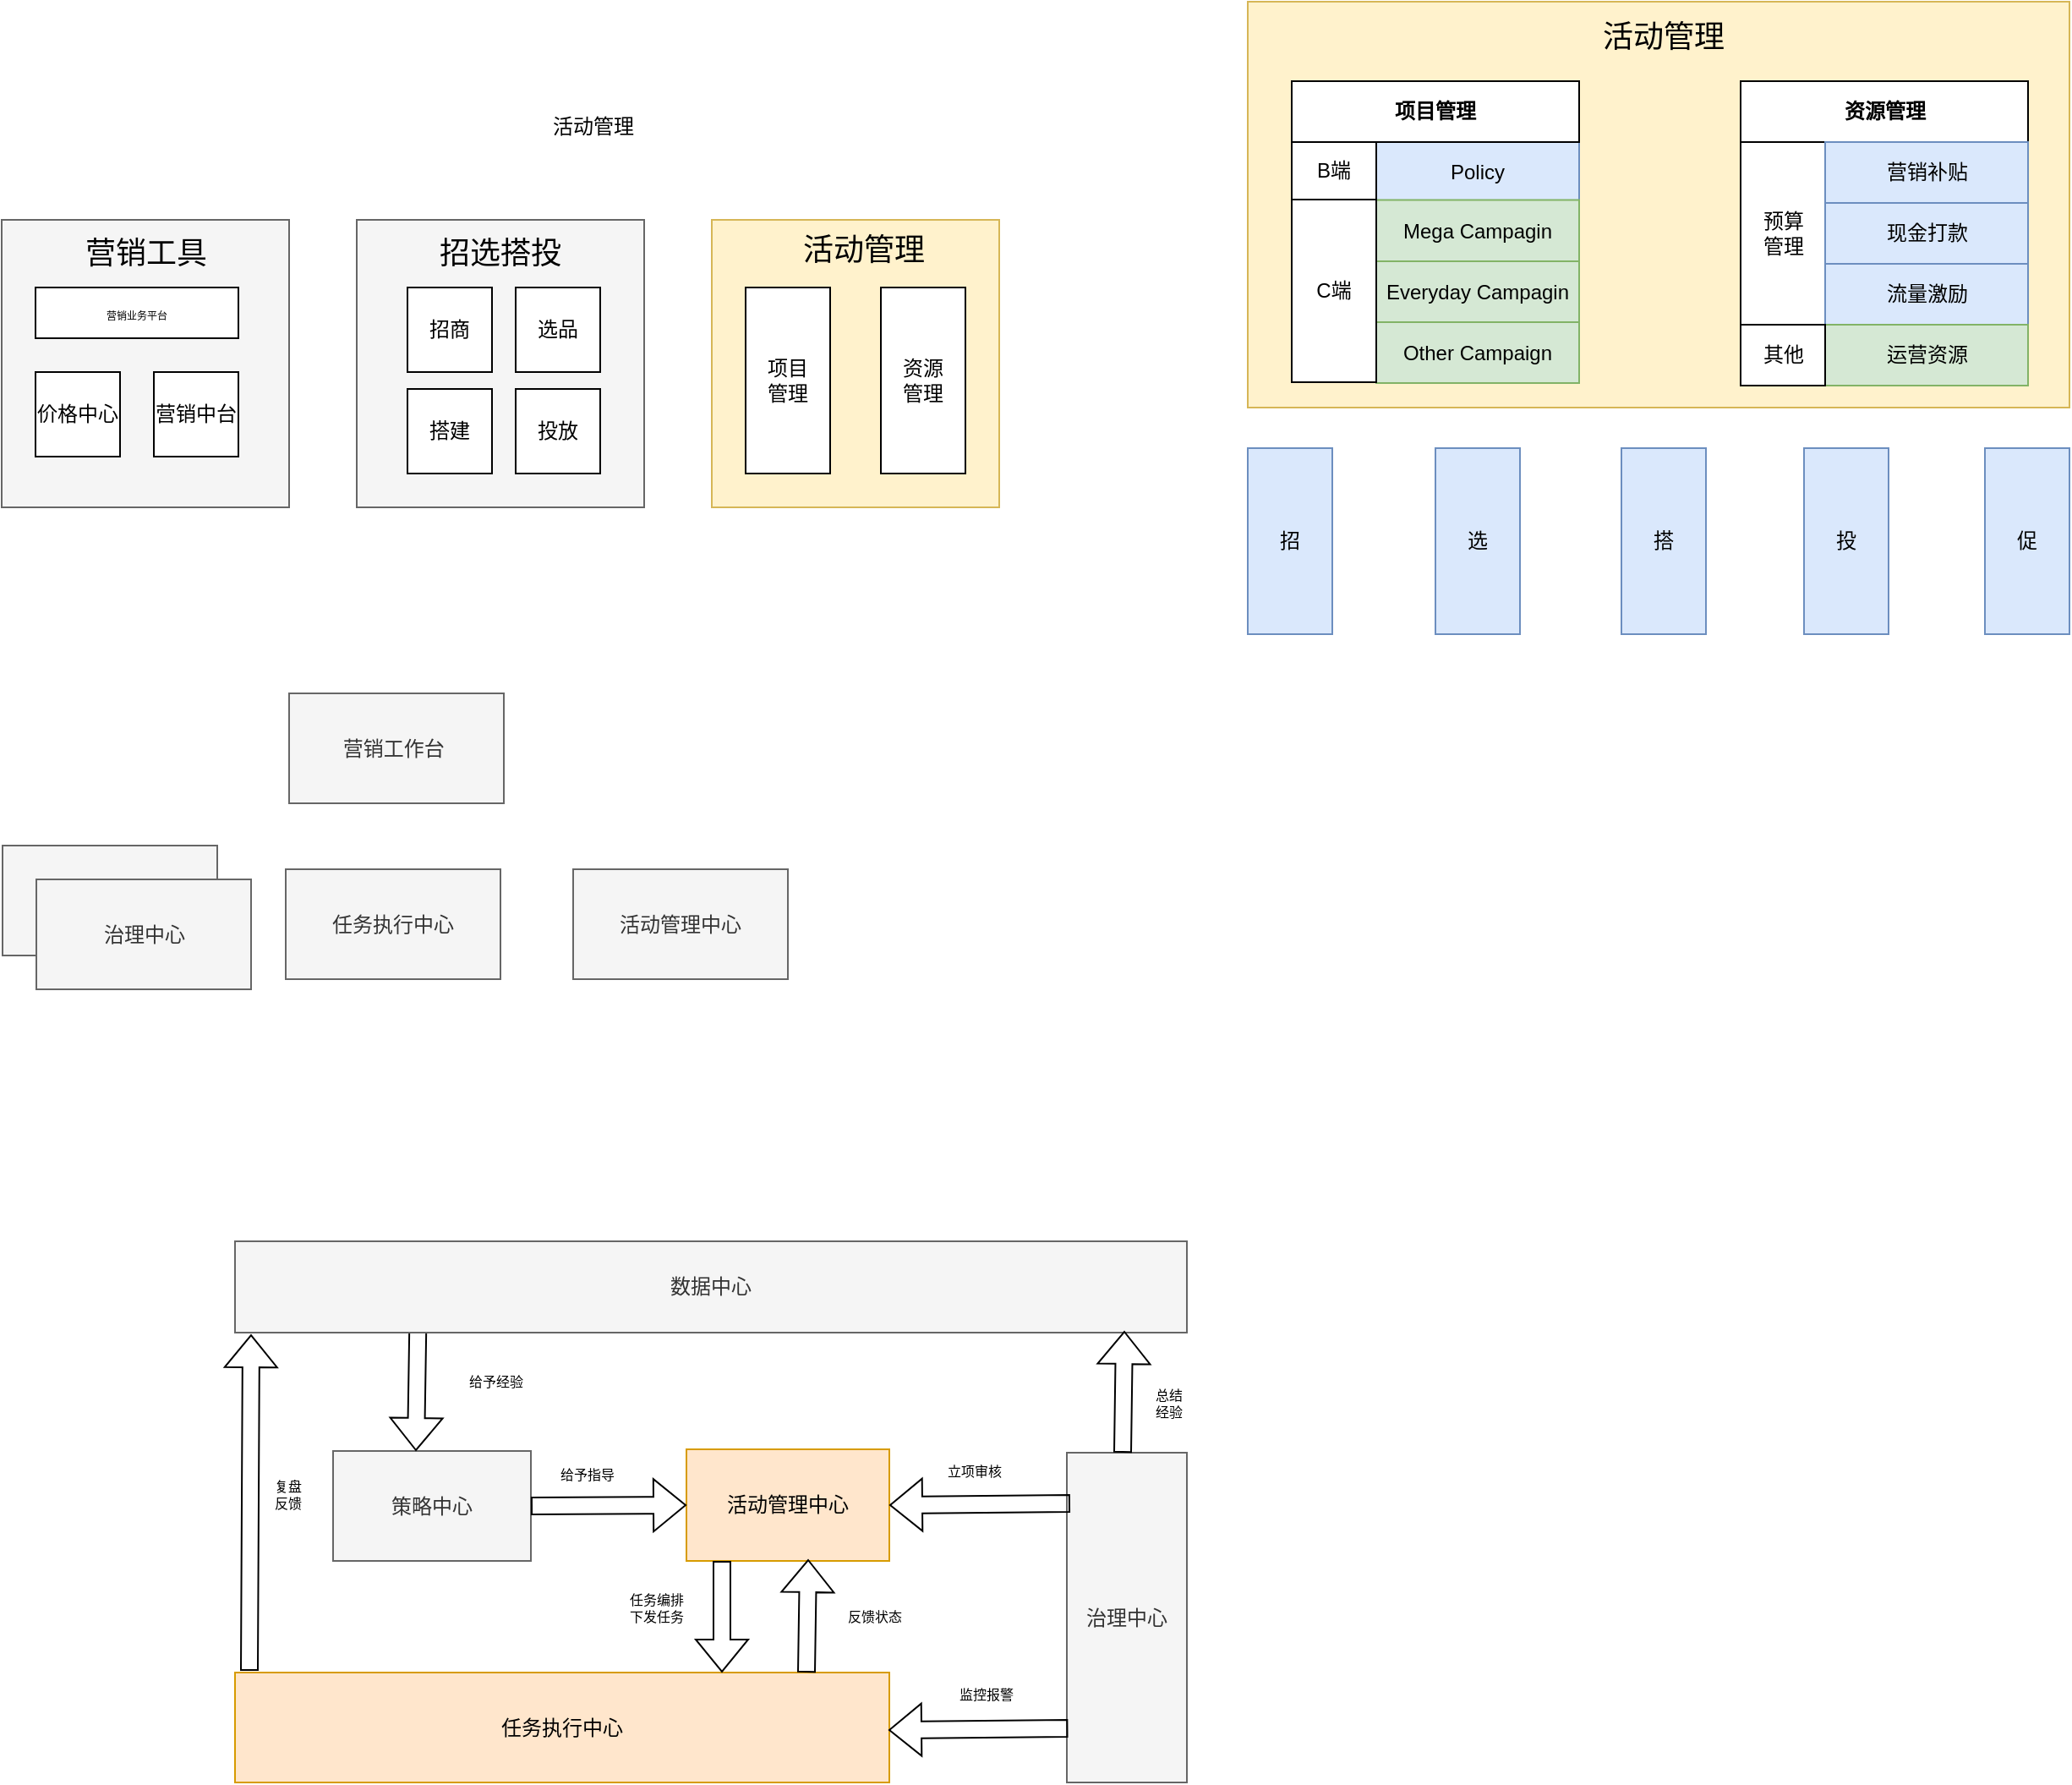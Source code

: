 <mxfile version="20.2.2" type="github"><diagram id="z_kptfTWo_rXRnX8HvSr" name="Page-1"><mxGraphModel dx="1022" dy="1764" grid="0" gridSize="10" guides="1" tooltips="1" connect="1" arrows="1" fold="1" page="1" pageScale="1" pageWidth="3300" pageHeight="4681" math="0" shadow="0"><root><mxCell id="0"/><mxCell id="1" parent="0"/><mxCell id="BfwxDj2PSmST9aKWuw-U-1" value="" style="whiteSpace=wrap;html=1;fillColor=#fff2cc;strokeColor=#d6b656;" vertex="1" parent="1"><mxGeometry x="797" y="21" width="486" height="240" as="geometry"/></mxCell><mxCell id="GDYOSG9VOTngp5VWFNq1-11" value="" style="whiteSpace=wrap;html=1;aspect=fixed;fillColor=#f5f5f5;fontColor=#333333;strokeColor=#666666;" parent="1" vertex="1"><mxGeometry x="270" y="150" width="170" height="170" as="geometry"/></mxCell><mxCell id="GDYOSG9VOTngp5VWFNq1-1" value="" style="whiteSpace=wrap;html=1;aspect=fixed;fillColor=#f5f5f5;fontColor=#333333;strokeColor=#666666;" parent="1" vertex="1"><mxGeometry x="60" y="150" width="170" height="170" as="geometry"/></mxCell><mxCell id="GDYOSG9VOTngp5VWFNq1-4" value="&lt;font style=&quot;font-size: 18px;&quot;&gt;营销工具&lt;/font&gt;" style="text;html=1;strokeColor=none;fillColor=none;align=center;verticalAlign=middle;whiteSpace=wrap;rounded=0;" parent="1" vertex="1"><mxGeometry x="102.5" y="160" width="85" height="20" as="geometry"/></mxCell><mxCell id="GDYOSG9VOTngp5VWFNq1-5" value="&lt;font style=&quot;font-size: 18px;&quot;&gt;招选搭投&lt;/font&gt;" style="text;html=1;strokeColor=none;fillColor=none;align=center;verticalAlign=middle;whiteSpace=wrap;rounded=0;" parent="1" vertex="1"><mxGeometry x="305" y="155" width="100" height="30" as="geometry"/></mxCell><mxCell id="GDYOSG9VOTngp5VWFNq1-6" value="活动管理" style="text;html=1;strokeColor=none;fillColor=none;align=center;verticalAlign=middle;whiteSpace=wrap;rounded=0;" parent="1" vertex="1"><mxGeometry x="380" y="80" width="60" height="30" as="geometry"/></mxCell><mxCell id="GDYOSG9VOTngp5VWFNq1-8" value="&lt;font style=&quot;font-size: 6px;&quot;&gt;营销业务平台&lt;/font&gt;" style="rounded=0;whiteSpace=wrap;html=1;" parent="1" vertex="1"><mxGeometry x="80" y="190" width="120" height="30" as="geometry"/></mxCell><mxCell id="GDYOSG9VOTngp5VWFNq1-9" value="价格中心" style="whiteSpace=wrap;html=1;aspect=fixed;" parent="1" vertex="1"><mxGeometry x="80" y="240" width="50" height="50" as="geometry"/></mxCell><mxCell id="GDYOSG9VOTngp5VWFNq1-10" value="营销中台" style="whiteSpace=wrap;html=1;aspect=fixed;" parent="1" vertex="1"><mxGeometry x="150" y="240" width="50" height="50" as="geometry"/></mxCell><mxCell id="GDYOSG9VOTngp5VWFNq1-12" value="招商" style="whiteSpace=wrap;html=1;aspect=fixed;" parent="1" vertex="1"><mxGeometry x="300" y="190" width="50" height="50" as="geometry"/></mxCell><mxCell id="GDYOSG9VOTngp5VWFNq1-13" value="选品" style="whiteSpace=wrap;html=1;aspect=fixed;" parent="1" vertex="1"><mxGeometry x="364" y="190" width="50" height="50" as="geometry"/></mxCell><mxCell id="GDYOSG9VOTngp5VWFNq1-14" value="搭建" style="whiteSpace=wrap;html=1;aspect=fixed;" parent="1" vertex="1"><mxGeometry x="300" y="250" width="50" height="50" as="geometry"/></mxCell><mxCell id="GDYOSG9VOTngp5VWFNq1-15" value="投放" style="whiteSpace=wrap;html=1;aspect=fixed;" parent="1" vertex="1"><mxGeometry x="364" y="250" width="50" height="50" as="geometry"/></mxCell><mxCell id="GDYOSG9VOTngp5VWFNq1-16" value="" style="whiteSpace=wrap;html=1;aspect=fixed;fillColor=#fff2cc;strokeColor=#d6b656;" parent="1" vertex="1"><mxGeometry x="480" y="150" width="170" height="170" as="geometry"/></mxCell><mxCell id="GDYOSG9VOTngp5VWFNq1-17" value="&lt;font style=&quot;font-size: 18px;&quot;&gt;活动管理&lt;/font&gt;" style="text;html=1;strokeColor=none;fillColor=none;align=center;verticalAlign=middle;whiteSpace=wrap;rounded=0;" parent="1" vertex="1"><mxGeometry x="520" y="153" width="100" height="30" as="geometry"/></mxCell><mxCell id="GDYOSG9VOTngp5VWFNq1-18" value="项目&lt;br&gt;管理&lt;br&gt;" style="whiteSpace=wrap;html=1;" parent="1" vertex="1"><mxGeometry x="500" y="190" width="50" height="110" as="geometry"/></mxCell><mxCell id="GDYOSG9VOTngp5VWFNq1-19" value="资源&lt;br&gt;管理" style="whiteSpace=wrap;html=1;" parent="1" vertex="1"><mxGeometry x="580" y="190" width="50" height="110" as="geometry"/></mxCell><mxCell id="GDYOSG9VOTngp5VWFNq1-20" value="营销工作台&amp;nbsp;&lt;span style=&quot;color: rgba(0, 0, 0, 0); font-family: monospace; font-size: 0px; text-align: start;&quot;&gt;%3CmxGraphModel%3E%3Croot%3E%3CmxCell%20id%3D%220%22%2F%3E%3CmxCell%20id%3D%221%22%20parent%3D%220%22%2F%3E%3CmxCell%20id%3D%222%22%20value%3D%22%22%20style%3D%22whiteSpace%3Dwrap%3Bhtml%3D1%3Baspect%3Dfixed%3BfillColor%3D%23f5f5f5%3BfontColor%3D%23333333%3BstrokeColor%3D%23666666%3B%22%20vertex%3D%221%22%20parent%3D%221%22%3E%3CmxGeometry%20x%3D%2260%22%20y%3D%22150%22%20width%3D%22170%22%20height%3D%22170%22%20as%3D%22geometry%22%2F%3E%3C%2FmxCell%3E%3C%2Froot%3E%3C%2FmxGraphModel%3E&lt;/span&gt;" style="whiteSpace=wrap;html=1;fillColor=#f5f5f5;fontColor=#333333;strokeColor=#666666;" parent="1" vertex="1"><mxGeometry x="230" y="430" width="127" height="65" as="geometry"/></mxCell><mxCell id="GDYOSG9VOTngp5VWFNq1-21" value="任务执行中心" style="whiteSpace=wrap;html=1;fillColor=#f5f5f5;fontColor=#333333;strokeColor=#666666;" parent="1" vertex="1"><mxGeometry x="228" y="534" width="127" height="65" as="geometry"/></mxCell><mxCell id="GDYOSG9VOTngp5VWFNq1-22" value="活动管理中心" style="whiteSpace=wrap;html=1;fillColor=#f5f5f5;fontColor=#333333;strokeColor=#666666;" parent="1" vertex="1"><mxGeometry x="398" y="534" width="127" height="65" as="geometry"/></mxCell><mxCell id="GDYOSG9VOTngp5VWFNq1-23" value="策略中心" style="whiteSpace=wrap;html=1;fillColor=#f5f5f5;fontColor=#333333;strokeColor=#666666;" parent="1" vertex="1"><mxGeometry x="256" y="878" width="117" height="65" as="geometry"/></mxCell><mxCell id="GDYOSG9VOTngp5VWFNq1-24" value="治理中心" style="whiteSpace=wrap;html=1;fillColor=#f5f5f5;fontColor=#333333;strokeColor=#666666;" parent="1" vertex="1"><mxGeometry x="60.5" y="520" width="127" height="65" as="geometry"/></mxCell><mxCell id="GDYOSG9VOTngp5VWFNq1-27" value="" style="shape=flexArrow;endArrow=classic;html=1;rounded=0;fontSize=8;exitX=0.192;exitY=0.985;exitDx=0;exitDy=0;exitPerimeter=0;" parent="1" source="GDYOSG9VOTngp5VWFNq1-34" edge="1"><mxGeometry width="50" height="50" relative="1" as="geometry"><mxPoint x="305.0" y="812" as="sourcePoint"/><mxPoint x="305.0" y="878" as="targetPoint"/></mxGeometry></mxCell><mxCell id="GDYOSG9VOTngp5VWFNq1-28" value="治理中心" style="whiteSpace=wrap;html=1;fillColor=#f5f5f5;fontColor=#333333;strokeColor=#666666;" parent="1" vertex="1"><mxGeometry x="80.5" y="540" width="127" height="65" as="geometry"/></mxCell><mxCell id="GDYOSG9VOTngp5VWFNq1-29" value="给予经验" style="text;html=1;align=center;verticalAlign=middle;resizable=0;points=[];autosize=1;strokeColor=none;fillColor=none;fontSize=8;" parent="1" vertex="1"><mxGeometry x="319" y="824" width="66" height="26" as="geometry"/></mxCell><mxCell id="GDYOSG9VOTngp5VWFNq1-30" value="活动管理中心" style="whiteSpace=wrap;html=1;fillColor=#ffe6cc;strokeColor=#d79b00;" parent="1" vertex="1"><mxGeometry x="465" y="877" width="120" height="66" as="geometry"/></mxCell><mxCell id="GDYOSG9VOTngp5VWFNq1-31" value="" style="shape=flexArrow;endArrow=classic;html=1;rounded=0;fontSize=8;entryX=0;entryY=0.5;entryDx=0;entryDy=0;exitX=1;exitY=0.5;exitDx=0;exitDy=0;" parent="1" source="GDYOSG9VOTngp5VWFNq1-23" target="GDYOSG9VOTngp5VWFNq1-30" edge="1"><mxGeometry width="50" height="50" relative="1" as="geometry"><mxPoint x="333.5" y="912" as="sourcePoint"/><mxPoint x="410.5" y="912" as="targetPoint"/></mxGeometry></mxCell><mxCell id="GDYOSG9VOTngp5VWFNq1-32" value="给予指导" style="text;html=1;align=center;verticalAlign=middle;resizable=0;points=[];autosize=1;strokeColor=none;fillColor=none;fontSize=8;" parent="1" vertex="1"><mxGeometry x="373" y="879" width="66" height="26" as="geometry"/></mxCell><mxCell id="GDYOSG9VOTngp5VWFNq1-34" value="数据中心" style="whiteSpace=wrap;html=1;fillColor=#f5f5f5;fontColor=#333333;strokeColor=#666666;" parent="1" vertex="1"><mxGeometry x="198" y="754" width="563" height="54" as="geometry"/></mxCell><mxCell id="GDYOSG9VOTngp5VWFNq1-35" value="任务执行中心" style="whiteSpace=wrap;html=1;fillColor=#ffe6cc;strokeColor=#d79b00;" parent="1" vertex="1"><mxGeometry x="198" y="1009" width="387" height="65" as="geometry"/></mxCell><mxCell id="GDYOSG9VOTngp5VWFNq1-36" value="" style="shape=flexArrow;endArrow=classic;html=1;rounded=0;fontSize=8;" parent="1" edge="1"><mxGeometry width="50" height="50" relative="1" as="geometry"><mxPoint x="486" y="943" as="sourcePoint"/><mxPoint x="486" y="1009" as="targetPoint"/></mxGeometry></mxCell><mxCell id="GDYOSG9VOTngp5VWFNq1-37" value="任务编排&lt;br&gt;下发任务" style="text;html=1;align=center;verticalAlign=middle;resizable=0;points=[];autosize=1;strokeColor=none;fillColor=none;fontSize=8;" parent="1" vertex="1"><mxGeometry x="414" y="950" width="66" height="41" as="geometry"/></mxCell><mxCell id="GDYOSG9VOTngp5VWFNq1-40" value="" style="shape=flexArrow;endArrow=classic;html=1;rounded=0;fontSize=8;" parent="1" edge="1"><mxGeometry width="50" height="50" relative="1" as="geometry"><mxPoint x="536" y="1009" as="sourcePoint"/><mxPoint x="537" y="942" as="targetPoint"/></mxGeometry></mxCell><mxCell id="GDYOSG9VOTngp5VWFNq1-41" value="反馈状态" style="text;html=1;align=center;verticalAlign=middle;resizable=0;points=[];autosize=1;strokeColor=none;fillColor=none;fontSize=8;" parent="1" vertex="1"><mxGeometry x="543" y="963" width="66" height="26" as="geometry"/></mxCell><mxCell id="GDYOSG9VOTngp5VWFNq1-46" value="治理中心" style="whiteSpace=wrap;html=1;fillColor=#f5f5f5;fontColor=#333333;strokeColor=#666666;" parent="1" vertex="1"><mxGeometry x="690" y="879" width="71" height="195" as="geometry"/></mxCell><mxCell id="GDYOSG9VOTngp5VWFNq1-47" value="" style="shape=flexArrow;endArrow=classic;html=1;rounded=0;fontSize=8;exitX=0.028;exitY=0.154;exitDx=0;exitDy=0;exitPerimeter=0;entryX=1;entryY=0.5;entryDx=0;entryDy=0;" parent="1" source="GDYOSG9VOTngp5VWFNq1-46" target="GDYOSG9VOTngp5VWFNq1-30" edge="1"><mxGeometry width="50" height="50" relative="1" as="geometry"><mxPoint x="659" y="909.07" as="sourcePoint"/><mxPoint x="588" y="909" as="targetPoint"/></mxGeometry></mxCell><mxCell id="GDYOSG9VOTngp5VWFNq1-48" value="立项审核" style="text;html=1;align=center;verticalAlign=middle;resizable=0;points=[];autosize=1;strokeColor=none;fillColor=none;fontSize=8;" parent="1" vertex="1"><mxGeometry x="602" y="877" width="66" height="26" as="geometry"/></mxCell><mxCell id="GDYOSG9VOTngp5VWFNq1-49" value="" style="shape=flexArrow;endArrow=classic;html=1;rounded=0;fontSize=8;exitX=0.01;exitY=0.836;exitDx=0;exitDy=0;exitPerimeter=0;" parent="1" source="GDYOSG9VOTngp5VWFNq1-46" edge="1"><mxGeometry width="50" height="50" relative="1" as="geometry"><mxPoint x="685.498" y="1040" as="sourcePoint"/><mxPoint x="584.51" y="1043" as="targetPoint"/></mxGeometry></mxCell><mxCell id="GDYOSG9VOTngp5VWFNq1-50" value="监控报警" style="text;html=1;align=center;verticalAlign=middle;resizable=0;points=[];autosize=1;strokeColor=none;fillColor=none;fontSize=8;" parent="1" vertex="1"><mxGeometry x="609" y="1009" width="66" height="26" as="geometry"/></mxCell><mxCell id="GDYOSG9VOTngp5VWFNq1-51" value="" style="shape=flexArrow;endArrow=classic;html=1;rounded=0;fontSize=8;" parent="1" edge="1"><mxGeometry width="50" height="50" relative="1" as="geometry"><mxPoint x="723" y="879" as="sourcePoint"/><mxPoint x="724" y="807" as="targetPoint"/></mxGeometry></mxCell><mxCell id="GDYOSG9VOTngp5VWFNq1-52" value="总结&lt;br&gt;经验" style="text;html=1;align=center;verticalAlign=middle;resizable=0;points=[];autosize=1;strokeColor=none;fillColor=none;fontSize=8;" parent="1" vertex="1"><mxGeometry x="729" y="829" width="42" height="41" as="geometry"/></mxCell><mxCell id="GDYOSG9VOTngp5VWFNq1-54" value="" style="shape=flexArrow;endArrow=classic;html=1;rounded=0;fontSize=8;" parent="1" edge="1"><mxGeometry width="50" height="50" relative="1" as="geometry"><mxPoint x="206.5" y="1008" as="sourcePoint"/><mxPoint x="207.5" y="809" as="targetPoint"/></mxGeometry></mxCell><mxCell id="GDYOSG9VOTngp5VWFNq1-55" value="复盘&lt;br&gt;反馈" style="text;html=1;align=center;verticalAlign=middle;resizable=0;points=[];autosize=1;strokeColor=none;fillColor=none;fontSize=8;" parent="1" vertex="1"><mxGeometry x="207.5" y="883" width="42" height="41" as="geometry"/></mxCell><mxCell id="BfwxDj2PSmST9aKWuw-U-2" value="&lt;font style=&quot;font-size: 18px;&quot;&gt;活动管理&lt;/font&gt;" style="text;html=1;strokeColor=none;fillColor=none;align=center;verticalAlign=middle;whiteSpace=wrap;rounded=0;" vertex="1" parent="1"><mxGeometry x="993" y="27" width="100" height="30" as="geometry"/></mxCell><mxCell id="BfwxDj2PSmST9aKWuw-U-3" style="edgeStyle=orthogonalEdgeStyle;rounded=0;orthogonalLoop=1;jettySize=auto;html=1;exitX=0.5;exitY=1;exitDx=0;exitDy=0;" edge="1" parent="1"><mxGeometry relative="1" as="geometry"><mxPoint x="1104" y="259" as="sourcePoint"/><mxPoint x="1104" y="259" as="targetPoint"/></mxGeometry></mxCell><mxCell id="BfwxDj2PSmST9aKWuw-U-4" value="招" style="whiteSpace=wrap;html=1;fillColor=#dae8fc;strokeColor=#6c8ebf;" vertex="1" parent="1"><mxGeometry x="797" y="285" width="50" height="110" as="geometry"/></mxCell><mxCell id="BfwxDj2PSmST9aKWuw-U-5" value="选" style="whiteSpace=wrap;html=1;fillColor=#dae8fc;strokeColor=#6c8ebf;" vertex="1" parent="1"><mxGeometry x="908" y="285" width="50" height="110" as="geometry"/></mxCell><mxCell id="BfwxDj2PSmST9aKWuw-U-6" value="搭" style="whiteSpace=wrap;html=1;fillColor=#dae8fc;strokeColor=#6c8ebf;" vertex="1" parent="1"><mxGeometry x="1018" y="285" width="50" height="110" as="geometry"/></mxCell><mxCell id="BfwxDj2PSmST9aKWuw-U-7" value="投" style="whiteSpace=wrap;html=1;fillColor=#dae8fc;strokeColor=#6c8ebf;" vertex="1" parent="1"><mxGeometry x="1126" y="285" width="50" height="110" as="geometry"/></mxCell><mxCell id="BfwxDj2PSmST9aKWuw-U-8" value="促" style="whiteSpace=wrap;html=1;fillColor=#dae8fc;strokeColor=#6c8ebf;" vertex="1" parent="1"><mxGeometry x="1233" y="285" width="50" height="110" as="geometry"/></mxCell><mxCell id="BfwxDj2PSmST9aKWuw-U-15" value="Policy" style="rounded=0;whiteSpace=wrap;html=1;fillColor=#dae8fc;strokeColor=#6c8ebf;" vertex="1" parent="1"><mxGeometry x="873" y="104" width="120" height="36" as="geometry"/></mxCell><mxCell id="BfwxDj2PSmST9aKWuw-U-17" value="Mega Campagin" style="rounded=0;whiteSpace=wrap;html=1;fillColor=#d5e8d4;strokeColor=#82b366;" vertex="1" parent="1"><mxGeometry x="873" y="138.25" width="120" height="36.5" as="geometry"/></mxCell><mxCell id="BfwxDj2PSmST9aKWuw-U-18" value="Everyday Campagin" style="rounded=0;whiteSpace=wrap;html=1;fillColor=#d5e8d4;strokeColor=#82b366;" vertex="1" parent="1"><mxGeometry x="873" y="174.5" width="120" height="36" as="geometry"/></mxCell><mxCell id="BfwxDj2PSmST9aKWuw-U-19" value="Other Campaign" style="rounded=0;whiteSpace=wrap;html=1;fillColor=#d5e8d4;strokeColor=#82b366;" vertex="1" parent="1"><mxGeometry x="873" y="210.5" width="120" height="36" as="geometry"/></mxCell><mxCell id="BfwxDj2PSmST9aKWuw-U-21" value="" style="whiteSpace=wrap;html=1;" vertex="1" parent="1"><mxGeometry x="823" y="68" width="50" height="178" as="geometry"/></mxCell><mxCell id="BfwxDj2PSmST9aKWuw-U-20" value="&lt;b&gt;项目管理&lt;/b&gt;" style="rounded=0;whiteSpace=wrap;html=1;" vertex="1" parent="1"><mxGeometry x="823" y="68" width="170" height="36" as="geometry"/></mxCell><mxCell id="BfwxDj2PSmST9aKWuw-U-22" value="C端" style="rounded=0;whiteSpace=wrap;html=1;" vertex="1" parent="1"><mxGeometry x="823" y="138" width="50" height="108" as="geometry"/></mxCell><mxCell id="BfwxDj2PSmST9aKWuw-U-23" value="B端" style="rounded=0;whiteSpace=wrap;html=1;" vertex="1" parent="1"><mxGeometry x="823" y="104" width="50" height="34" as="geometry"/></mxCell><mxCell id="BfwxDj2PSmST9aKWuw-U-26" value="&lt;b&gt;资源管理&lt;/b&gt;" style="rounded=0;whiteSpace=wrap;html=1;" vertex="1" parent="1"><mxGeometry x="1088.5" y="68" width="170" height="36" as="geometry"/></mxCell><mxCell id="BfwxDj2PSmST9aKWuw-U-27" value="预算&lt;br&gt;管理" style="rounded=0;whiteSpace=wrap;html=1;" vertex="1" parent="1"><mxGeometry x="1088.5" y="104" width="50" height="108" as="geometry"/></mxCell><mxCell id="BfwxDj2PSmST9aKWuw-U-28" value="营销补贴" style="rounded=0;whiteSpace=wrap;html=1;fillColor=#dae8fc;strokeColor=#6c8ebf;" vertex="1" parent="1"><mxGeometry x="1138.5" y="104" width="120" height="36" as="geometry"/></mxCell><mxCell id="BfwxDj2PSmST9aKWuw-U-29" value="现金打款" style="rounded=0;whiteSpace=wrap;html=1;fillColor=#dae8fc;strokeColor=#6c8ebf;" vertex="1" parent="1"><mxGeometry x="1138.5" y="140" width="120" height="36" as="geometry"/></mxCell><mxCell id="BfwxDj2PSmST9aKWuw-U-30" value="流量激励" style="rounded=0;whiteSpace=wrap;html=1;fillColor=#dae8fc;strokeColor=#6c8ebf;" vertex="1" parent="1"><mxGeometry x="1138.5" y="176" width="120" height="36" as="geometry"/></mxCell><mxCell id="BfwxDj2PSmST9aKWuw-U-31" value="运营资源" style="rounded=0;whiteSpace=wrap;html=1;fillColor=#d5e8d4;strokeColor=#82b366;" vertex="1" parent="1"><mxGeometry x="1138.5" y="212" width="120" height="36" as="geometry"/></mxCell><mxCell id="BfwxDj2PSmST9aKWuw-U-32" value="其他" style="rounded=0;whiteSpace=wrap;html=1;" vertex="1" parent="1"><mxGeometry x="1088.5" y="212" width="50" height="36" as="geometry"/></mxCell></root></mxGraphModel></diagram></mxfile>